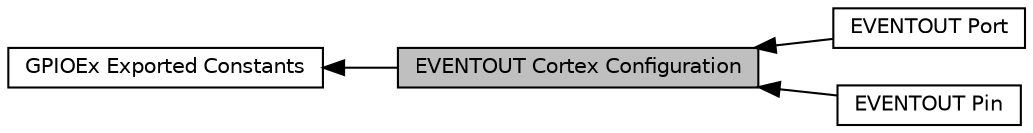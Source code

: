digraph "EVENTOUT Cortex Configuration"
{
  edge [fontname="Helvetica",fontsize="10",labelfontname="Helvetica",labelfontsize="10"];
  node [fontname="Helvetica",fontsize="10",shape=box];
  rankdir=LR;
  Node1 [label="EVENTOUT Cortex Configuration",height=0.2,width=0.4,color="black", fillcolor="grey75", style="filled", fontcolor="black",tooltip="This section propose definition to use the Cortex EVENTOUT signal."];
  Node4 [label="EVENTOUT Port",height=0.2,width=0.4,color="black", fillcolor="white", style="filled",URL="$group___g_p_i_o_ex___e_v_e_n_t_o_u_t___p_o_r_t.html",tooltip=" "];
  Node3 [label="EVENTOUT Pin",height=0.2,width=0.4,color="black", fillcolor="white", style="filled",URL="$group___g_p_i_o_ex___e_v_e_n_t_o_u_t___p_i_n.html",tooltip=" "];
  Node2 [label="GPIOEx Exported Constants",height=0.2,width=0.4,color="black", fillcolor="white", style="filled",URL="$group___g_p_i_o_ex___exported___constants.html",tooltip=" "];
  Node2->Node1 [shape=plaintext, dir="back", style="solid"];
  Node1->Node3 [shape=plaintext, dir="back", style="solid"];
  Node1->Node4 [shape=plaintext, dir="back", style="solid"];
}
